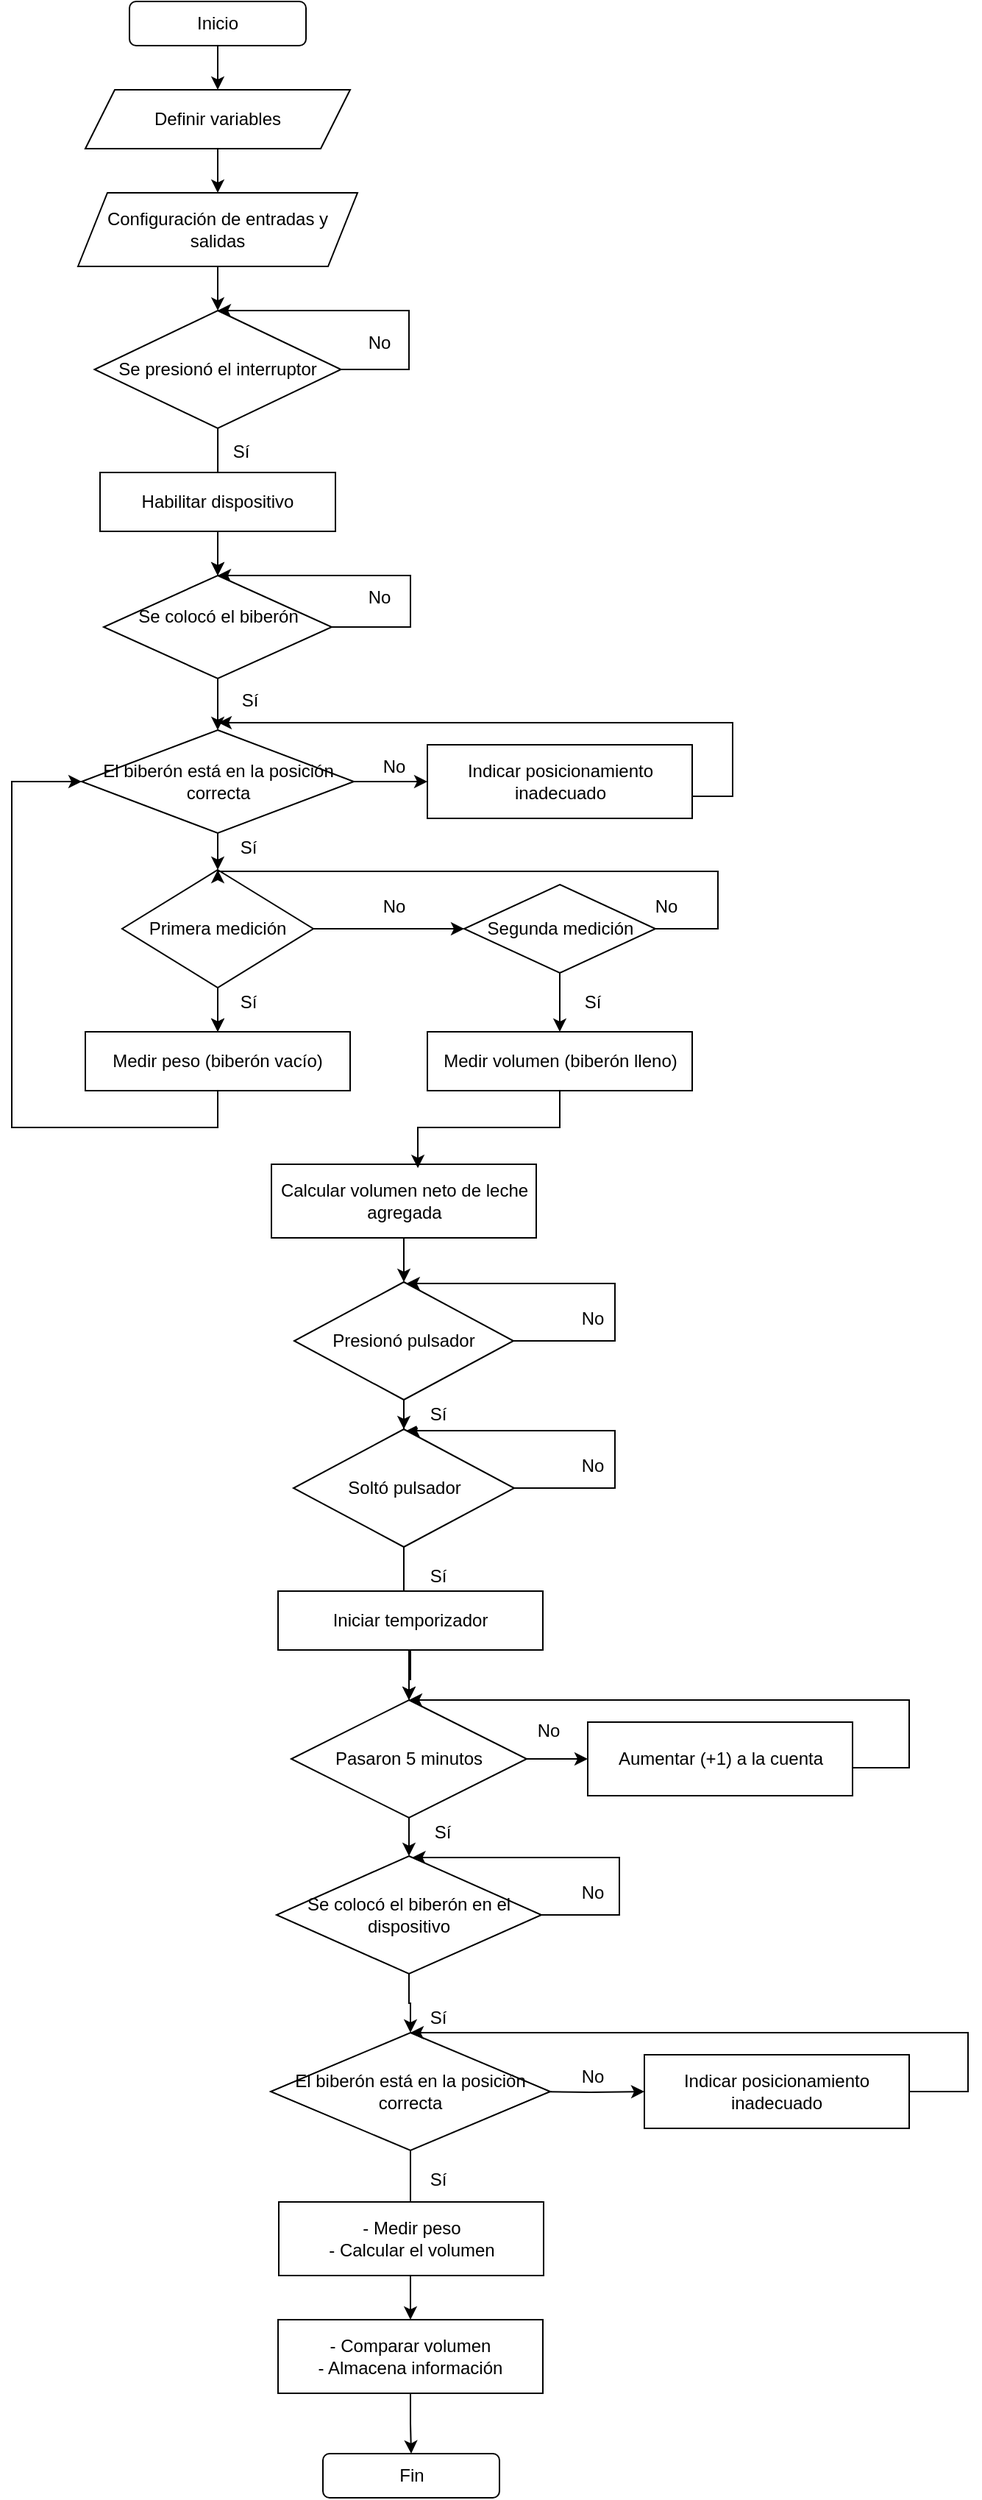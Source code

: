 <mxfile version="24.8.3">
  <diagram name="Página-1" id="SoBt5UEcjjpFxE3kOV6t">
    <mxGraphModel dx="1050" dy="557" grid="1" gridSize="10" guides="1" tooltips="1" connect="1" arrows="1" fold="1" page="1" pageScale="1" pageWidth="827" pageHeight="1169" math="0" shadow="0">
      <root>
        <mxCell id="0" />
        <mxCell id="1" parent="0" />
        <mxCell id="9aD9zQ7VYFF84dAfsWvm-19" value="" style="edgeStyle=orthogonalEdgeStyle;rounded=0;orthogonalLoop=1;jettySize=auto;html=1;" edge="1" parent="1" source="m10XUqg-PlZCf3VrpscT-1" target="9aD9zQ7VYFF84dAfsWvm-1">
          <mxGeometry relative="1" as="geometry" />
        </mxCell>
        <mxCell id="m10XUqg-PlZCf3VrpscT-1" value="&lt;font style=&quot;vertical-align: inherit;&quot;&gt;&lt;font style=&quot;vertical-align: inherit;&quot;&gt;Inicio&lt;/font&gt;&lt;/font&gt;" style="rounded=1;whiteSpace=wrap;html=1;" parent="1" vertex="1">
          <mxGeometry x="120" y="30" width="120" height="30" as="geometry" />
        </mxCell>
        <mxCell id="9aD9zQ7VYFF84dAfsWvm-24" value="" style="edgeStyle=orthogonalEdgeStyle;rounded=0;orthogonalLoop=1;jettySize=auto;html=1;" edge="1" parent="1" source="m10XUqg-PlZCf3VrpscT-2" target="m10XUqg-PlZCf3VrpscT-7">
          <mxGeometry relative="1" as="geometry" />
        </mxCell>
        <mxCell id="m10XUqg-PlZCf3VrpscT-2" value="&lt;font style=&quot;vertical-align: inherit;&quot;&gt;&lt;font style=&quot;vertical-align: inherit;&quot;&gt;&lt;font style=&quot;vertical-align: inherit;&quot;&gt;&lt;font style=&quot;vertical-align: inherit;&quot;&gt;Configuración de entradas y salidas&lt;/font&gt;&lt;/font&gt;&lt;/font&gt;&lt;/font&gt;" style="shape=parallelogram;perimeter=parallelogramPerimeter;whiteSpace=wrap;html=1;fixedSize=1;" parent="1" vertex="1">
          <mxGeometry x="85" y="160" width="190" height="50" as="geometry" />
        </mxCell>
        <mxCell id="m10XUqg-PlZCf3VrpscT-4" value="&lt;font style=&quot;vertical-align: inherit;&quot;&gt;&lt;font style=&quot;vertical-align: inherit;&quot;&gt;Fin&lt;/font&gt;&lt;/font&gt;" style="rounded=1;whiteSpace=wrap;html=1;" parent="1" vertex="1">
          <mxGeometry x="251.5" y="1696" width="120" height="30" as="geometry" />
        </mxCell>
        <mxCell id="9aD9zQ7VYFF84dAfsWvm-68" value="" style="edgeStyle=orthogonalEdgeStyle;rounded=0;orthogonalLoop=1;jettySize=auto;html=1;" edge="1" parent="1" source="m10XUqg-PlZCf3VrpscT-5" target="9aD9zQ7VYFF84dAfsWvm-2">
          <mxGeometry relative="1" as="geometry" />
        </mxCell>
        <mxCell id="m10XUqg-PlZCf3VrpscT-6" value="Medir peso (biberón vacío)" style="rounded=0;whiteSpace=wrap;html=1;" parent="1" vertex="1">
          <mxGeometry x="90" y="730" width="180" height="40" as="geometry" />
        </mxCell>
        <mxCell id="9aD9zQ7VYFF84dAfsWvm-86" value="" style="edgeStyle=orthogonalEdgeStyle;rounded=0;orthogonalLoop=1;jettySize=auto;html=1;" edge="1" parent="1" source="m10XUqg-PlZCf3VrpscT-7" target="9aD9zQ7VYFF84dAfsWvm-2">
          <mxGeometry relative="1" as="geometry" />
        </mxCell>
        <mxCell id="9aD9zQ7VYFF84dAfsWvm-94" value="" style="edgeStyle=orthogonalEdgeStyle;rounded=0;orthogonalLoop=1;jettySize=auto;html=1;" edge="1" parent="1" source="m10XUqg-PlZCf3VrpscT-7" target="m10XUqg-PlZCf3VrpscT-7">
          <mxGeometry relative="1" as="geometry">
            <mxPoint x="360" y="240" as="targetPoint" />
            <Array as="points">
              <mxPoint x="310" y="280" />
              <mxPoint x="310" y="240" />
            </Array>
          </mxGeometry>
        </mxCell>
        <mxCell id="m10XUqg-PlZCf3VrpscT-7" value="&lt;font style=&quot;vertical-align: inherit;&quot;&gt;&lt;font style=&quot;vertical-align: inherit;&quot;&gt;Se presionó el interruptor&lt;/font&gt;&lt;/font&gt;" style="rhombus;whiteSpace=wrap;html=1;" parent="1" vertex="1">
          <mxGeometry x="96.25" y="240" width="167.5" height="80" as="geometry" />
        </mxCell>
        <mxCell id="9aD9zQ7VYFF84dAfsWvm-22" value="" style="edgeStyle=orthogonalEdgeStyle;rounded=0;orthogonalLoop=1;jettySize=auto;html=1;" edge="1" parent="1" source="9aD9zQ7VYFF84dAfsWvm-1" target="m10XUqg-PlZCf3VrpscT-2">
          <mxGeometry relative="1" as="geometry" />
        </mxCell>
        <mxCell id="9aD9zQ7VYFF84dAfsWvm-1" value="&lt;font style=&quot;vertical-align: inherit;&quot;&gt;&lt;font style=&quot;vertical-align: inherit;&quot;&gt;&lt;font style=&quot;vertical-align: inherit;&quot;&gt;&lt;font style=&quot;vertical-align: inherit;&quot;&gt;Definir variables&lt;/font&gt;&lt;/font&gt;&lt;/font&gt;&lt;/font&gt;" style="shape=parallelogram;perimeter=parallelogramPerimeter;whiteSpace=wrap;html=1;fixedSize=1;" vertex="1" parent="1">
          <mxGeometry x="90" y="90" width="180" height="40" as="geometry" />
        </mxCell>
        <mxCell id="9aD9zQ7VYFF84dAfsWvm-40" value="" style="edgeStyle=orthogonalEdgeStyle;rounded=0;orthogonalLoop=1;jettySize=auto;html=1;" edge="1" parent="1" source="9aD9zQ7VYFF84dAfsWvm-2" target="9aD9zQ7VYFF84dAfsWvm-3">
          <mxGeometry relative="1" as="geometry" />
        </mxCell>
        <mxCell id="9aD9zQ7VYFF84dAfsWvm-112" value="" style="edgeStyle=orthogonalEdgeStyle;rounded=0;orthogonalLoop=1;jettySize=auto;html=1;entryX=0.5;entryY=0;entryDx=0;entryDy=0;" edge="1" parent="1" source="9aD9zQ7VYFF84dAfsWvm-2" target="9aD9zQ7VYFF84dAfsWvm-2">
          <mxGeometry relative="1" as="geometry">
            <mxPoint x="280" y="420" as="targetPoint" />
            <Array as="points">
              <mxPoint x="311" y="455" />
              <mxPoint x="311" y="420" />
            </Array>
          </mxGeometry>
        </mxCell>
        <mxCell id="9aD9zQ7VYFF84dAfsWvm-2" value="&lt;font style=&quot;vertical-align: inherit;&quot;&gt;&lt;font style=&quot;vertical-align: inherit;&quot;&gt;Se colocó el biberón&lt;/font&gt;&lt;/font&gt;&lt;div&gt;&lt;font style=&quot;vertical-align: inherit;&quot;&gt;&lt;font style=&quot;vertical-align: inherit;&quot;&gt;&lt;span style=&quot;color: rgba(0, 0, 0, 0); font-family: monospace; font-size: 0px; text-align: start; text-wrap-mode: nowrap;&quot;&gt;hModel%3E%3Croot%3E%3CmxCell%20id%3D%220%22%2F%3E%3CmxCell%20id%3D%221%22%20parent%3D%220%22%2F%3E%3CmxCell%20id%3D%222%22%20value%3D%22%26lt%3Bfont%20style%3D%26quot%3Bvertical-align%3A%20inherit%3B%26quot%3B%26gt%3B%26lt%3Bfont%20style%3D%26quot%3Bvertical-align%3A%20inherit%3B%26quot%3B%26gt%3B%C2%BFSe%20presion%C3%B3%20el%20interruptor%3F%26lt%3B%2Ffont%26gt%3B%26lt%3B%2Ffont%26gt%3B%22%20style%3D%22rhombus%3BwhiteSpace%3Dwrap%3Bhtml%3D1%3B%22%20vertex%3D%221%22%20parent%3D%221%22%3E%3CmxGeometry%20x%3D%22349%22%20y%3D%22240%22%20width%3D%22130%22%20height%3D%2280%22%20as%3D%22geometry%22%2F%3E%3C%2FmxCell%3E%3C%2Froot%3E%3C%2FmxGraphModel%&lt;/span&gt;&lt;/font&gt;&lt;/font&gt;&lt;/div&gt;" style="rhombus;whiteSpace=wrap;html=1;" vertex="1" parent="1">
          <mxGeometry x="102.5" y="420" width="155" height="70" as="geometry" />
        </mxCell>
        <mxCell id="9aD9zQ7VYFF84dAfsWvm-44" value="" style="edgeStyle=orthogonalEdgeStyle;rounded=0;orthogonalLoop=1;jettySize=auto;html=1;" edge="1" parent="1" source="9aD9zQ7VYFF84dAfsWvm-3" target="9aD9zQ7VYFF84dAfsWvm-4">
          <mxGeometry relative="1" as="geometry" />
        </mxCell>
        <mxCell id="9aD9zQ7VYFF84dAfsWvm-63" value="" style="edgeStyle=orthogonalEdgeStyle;rounded=0;orthogonalLoop=1;jettySize=auto;html=1;" edge="1" parent="1" source="9aD9zQ7VYFF84dAfsWvm-3" target="9aD9zQ7VYFF84dAfsWvm-8">
          <mxGeometry relative="1" as="geometry" />
        </mxCell>
        <mxCell id="9aD9zQ7VYFF84dAfsWvm-3" value="El biberón está en la posición correcta&lt;span style=&quot;color: rgba(0, 0, 0, 0); font-family: monospace; font-size: 0px; text-align: start; text-wrap-mode: nowrap;&quot;&gt;%3CmxGraphModel%3E%3Croot%3E%3CmxCell%20id%3D%220%22%2F%3E%3CmxCell%20id%3D%221%22%20parent%3D%220%22%2F%3E%3CmxCell%20id%3D%222%22%20value%3D%22%26lt%3Bfont%20style%3D%26quot%3Bvertical-align%3A%20inherit%3B%26quot%3B%26gt%3B%26lt%3Bfont%20style%3D%26quot%3Bvertical-align%3A%20inherit%3B%26quot%3B%26gt%3B%C2%BFSe%20coloc%C3%B3%20el%20biber%C3%B3n%26lt%3Bspan%20style%3D%26quot%3Bcolor%3A%20rgba(0%2C%200%2C%200%2C%200)%3B%20font-family%3A%20monospace%3B%20font-size%3A%200px%3B%20text-align%3A%20start%3B%20text-wrap-mode%3A%20nowrap%3B%26quot%3B%26gt%3B%253CmxGraphModel%253E%253Croot%253E%253CmxCell%2520id%253D%25220%2522%252F%253E%253CmxCell%2520id%253D%25221%2522%2520parent%253D%25220%2522%252F%253E%253CmxCell%2520id%253D%25222%2522%2520value%253D%2522%2526lt%253Bfont%2520style%253D%2526quot%253Bvertical-align%253A%2520inherit%253B%2526quot%253B%2526gt%253B%2526lt%253Bfont%2520style%253D%2526quot%253Bvertical-align%253A%2520inherit%253B%2526quot%253B%2526gt%253B%25C2%25BFSe%2520presion%25C3%25B3%2520el%2520interruptor%253F%2526lt%253B%252Ffont%2526gt%253B%2526lt%253B%252Ffont%2526gt%253B%2522%2520style%253D%2522rhombus%253BwhiteSpace%253Dwrap%253Bhtml%253D1%253B%2522%2520vertex%253D%25221%2522%2520parent%253D%25221%2522%253E%253CmxGeometry%2520x%253D%2522349%2522%2520y%253D%2522240%2522%2520width%253D%2522130%2522%2520height%253D%252280%2522%2520as%253D%2522geometry%2522%252F%253E%253C%252FmxCell%253E%253C%252Froot%253E%253C%252FmxGraphModel%253E%26lt%3B%2Fspan%26gt%3B%3F%26lt%3B%2Ffont%26gt%3B%26lt%3B%2Ffont%26gt%3B%22%20style%3D%22rhombus%3BwhiteSpace%3Dwrap%3Bhtml%3D1%3B%22%20vertex%3D%221%22%20parent%3D%221%22%3E%3CmxGeometry%20x%3D%22349%22%20y%3D%22410%22%20width%3D%22130%22%20height%3D%2280%22%20as%3D%22geometry%22%2F%3E%3C%2FmxCell%3E%3C%2Froot%3E%3C%2FmxGraphModel%3E&lt;/span&gt;" style="rhombus;whiteSpace=wrap;html=1;" vertex="1" parent="1">
          <mxGeometry x="87.5" y="525" width="185" height="70" as="geometry" />
        </mxCell>
        <mxCell id="9aD9zQ7VYFF84dAfsWvm-45" value="" style="edgeStyle=orthogonalEdgeStyle;rounded=0;orthogonalLoop=1;jettySize=auto;html=1;" edge="1" parent="1" source="9aD9zQ7VYFF84dAfsWvm-4" target="m10XUqg-PlZCf3VrpscT-6">
          <mxGeometry relative="1" as="geometry" />
        </mxCell>
        <mxCell id="9aD9zQ7VYFF84dAfsWvm-48" value="" style="edgeStyle=orthogonalEdgeStyle;rounded=0;orthogonalLoop=1;jettySize=auto;html=1;" edge="1" parent="1" source="9aD9zQ7VYFF84dAfsWvm-4" target="9aD9zQ7VYFF84dAfsWvm-5">
          <mxGeometry relative="1" as="geometry" />
        </mxCell>
        <mxCell id="9aD9zQ7VYFF84dAfsWvm-90" value="" style="edgeStyle=orthogonalEdgeStyle;rounded=0;orthogonalLoop=1;jettySize=auto;html=1;" edge="1" parent="1" source="9aD9zQ7VYFF84dAfsWvm-4" target="m10XUqg-PlZCf3VrpscT-6">
          <mxGeometry relative="1" as="geometry" />
        </mxCell>
        <mxCell id="9aD9zQ7VYFF84dAfsWvm-4" value="Primera medición" style="rhombus;whiteSpace=wrap;html=1;" vertex="1" parent="1">
          <mxGeometry x="115" y="620" width="130" height="80" as="geometry" />
        </mxCell>
        <mxCell id="9aD9zQ7VYFF84dAfsWvm-53" value="" style="edgeStyle=orthogonalEdgeStyle;rounded=0;orthogonalLoop=1;jettySize=auto;html=1;" edge="1" parent="1" source="9aD9zQ7VYFF84dAfsWvm-5" target="9aD9zQ7VYFF84dAfsWvm-6">
          <mxGeometry relative="1" as="geometry" />
        </mxCell>
        <mxCell id="9aD9zQ7VYFF84dAfsWvm-89" value="" style="edgeStyle=orthogonalEdgeStyle;rounded=0;orthogonalLoop=1;jettySize=auto;html=1;entryX=0.5;entryY=0;entryDx=0;entryDy=0;" edge="1" parent="1" source="9aD9zQ7VYFF84dAfsWvm-5" target="9aD9zQ7VYFF84dAfsWvm-4">
          <mxGeometry relative="1" as="geometry">
            <mxPoint x="530" y="620" as="targetPoint" />
            <Array as="points">
              <mxPoint x="520" y="660" />
              <mxPoint x="520" y="621" />
            </Array>
          </mxGeometry>
        </mxCell>
        <mxCell id="9aD9zQ7VYFF84dAfsWvm-5" value="Segunda medición" style="rhombus;whiteSpace=wrap;html=1;" vertex="1" parent="1">
          <mxGeometry x="347.5" y="630" width="130" height="60" as="geometry" />
        </mxCell>
        <mxCell id="9aD9zQ7VYFF84dAfsWvm-6" value="Medir volumen (biberón lleno)" style="rounded=0;whiteSpace=wrap;html=1;" vertex="1" parent="1">
          <mxGeometry x="322.5" y="730" width="180" height="40" as="geometry" />
        </mxCell>
        <mxCell id="9aD9zQ7VYFF84dAfsWvm-55" value="" style="edgeStyle=orthogonalEdgeStyle;rounded=0;orthogonalLoop=1;jettySize=auto;html=1;" edge="1" parent="1" source="9aD9zQ7VYFF84dAfsWvm-7">
          <mxGeometry relative="1" as="geometry">
            <mxPoint x="306.5" y="900" as="targetPoint" />
          </mxGeometry>
        </mxCell>
        <mxCell id="9aD9zQ7VYFF84dAfsWvm-7" value="Calcular volumen neto de leche agregada" style="rounded=0;whiteSpace=wrap;html=1;" vertex="1" parent="1">
          <mxGeometry x="216.5" y="820" width="180" height="50" as="geometry" />
        </mxCell>
        <mxCell id="9aD9zQ7VYFF84dAfsWvm-92" value="" style="edgeStyle=orthogonalEdgeStyle;rounded=0;orthogonalLoop=1;jettySize=auto;html=1;" edge="1" parent="1">
          <mxGeometry relative="1" as="geometry">
            <mxPoint x="503" y="570" as="sourcePoint" />
            <mxPoint x="180.5" y="520" as="targetPoint" />
            <Array as="points">
              <mxPoint x="530" y="570" />
              <mxPoint x="530" y="520" />
            </Array>
          </mxGeometry>
        </mxCell>
        <mxCell id="9aD9zQ7VYFF84dAfsWvm-8" value="Indicar posicionamiento inadecuado" style="rounded=0;whiteSpace=wrap;html=1;" vertex="1" parent="1">
          <mxGeometry x="322.5" y="535" width="180" height="50" as="geometry" />
        </mxCell>
        <mxCell id="9aD9zQ7VYFF84dAfsWvm-71" value="" style="edgeStyle=orthogonalEdgeStyle;rounded=0;orthogonalLoop=1;jettySize=auto;html=1;" edge="1" parent="1" source="9aD9zQ7VYFF84dAfsWvm-9" target="9aD9zQ7VYFF84dAfsWvm-10">
          <mxGeometry relative="1" as="geometry" />
        </mxCell>
        <mxCell id="9aD9zQ7VYFF84dAfsWvm-96" value="" style="edgeStyle=orthogonalEdgeStyle;rounded=0;orthogonalLoop=1;jettySize=auto;html=1;" edge="1" parent="1" source="9aD9zQ7VYFF84dAfsWvm-9" target="9aD9zQ7VYFF84dAfsWvm-9">
          <mxGeometry relative="1" as="geometry">
            <mxPoint x="390" y="900" as="targetPoint" />
            <Array as="points">
              <mxPoint x="450" y="940" />
              <mxPoint x="450" y="901" />
            </Array>
          </mxGeometry>
        </mxCell>
        <mxCell id="9aD9zQ7VYFF84dAfsWvm-9" value="Presionó pulsador" style="rhombus;whiteSpace=wrap;html=1;" vertex="1" parent="1">
          <mxGeometry x="232" y="900" width="149" height="80" as="geometry" />
        </mxCell>
        <mxCell id="9aD9zQ7VYFF84dAfsWvm-84" value="" style="edgeStyle=orthogonalEdgeStyle;rounded=0;orthogonalLoop=1;jettySize=auto;html=1;" edge="1" parent="1" source="9aD9zQ7VYFF84dAfsWvm-10" target="9aD9zQ7VYFF84dAfsWvm-12">
          <mxGeometry relative="1" as="geometry" />
        </mxCell>
        <mxCell id="9aD9zQ7VYFF84dAfsWvm-98" value="" style="edgeStyle=orthogonalEdgeStyle;rounded=0;orthogonalLoop=1;jettySize=auto;html=1;" edge="1" parent="1" source="9aD9zQ7VYFF84dAfsWvm-10" target="9aD9zQ7VYFF84dAfsWvm-10">
          <mxGeometry relative="1" as="geometry">
            <mxPoint x="500" y="1000" as="targetPoint" />
            <Array as="points">
              <mxPoint x="450" y="1040" />
              <mxPoint x="450" y="1001" />
            </Array>
          </mxGeometry>
        </mxCell>
        <mxCell id="9aD9zQ7VYFF84dAfsWvm-10" value="Soltó pulsador" style="rhombus;whiteSpace=wrap;html=1;" vertex="1" parent="1">
          <mxGeometry x="231.5" y="1000" width="150" height="80" as="geometry" />
        </mxCell>
        <mxCell id="9aD9zQ7VYFF84dAfsWvm-61" value="" style="edgeStyle=orthogonalEdgeStyle;rounded=0;orthogonalLoop=1;jettySize=auto;html=1;" edge="1" parent="1" source="9aD9zQ7VYFF84dAfsWvm-11" target="9aD9zQ7VYFF84dAfsWvm-12">
          <mxGeometry relative="1" as="geometry" />
        </mxCell>
        <mxCell id="9aD9zQ7VYFF84dAfsWvm-11" value="Iniciar temporizador" style="rounded=0;whiteSpace=wrap;html=1;" vertex="1" parent="1">
          <mxGeometry x="221" y="1110" width="180" height="40" as="geometry" />
        </mxCell>
        <mxCell id="9aD9zQ7VYFF84dAfsWvm-59" value="" style="edgeStyle=orthogonalEdgeStyle;rounded=0;orthogonalLoop=1;jettySize=auto;html=1;" edge="1" parent="1" source="9aD9zQ7VYFF84dAfsWvm-12" target="9aD9zQ7VYFF84dAfsWvm-13">
          <mxGeometry relative="1" as="geometry" />
        </mxCell>
        <mxCell id="9aD9zQ7VYFF84dAfsWvm-99" value="" style="edgeStyle=orthogonalEdgeStyle;rounded=0;orthogonalLoop=1;jettySize=auto;html=1;" edge="1" parent="1" source="9aD9zQ7VYFF84dAfsWvm-12" target="9aD9zQ7VYFF84dAfsWvm-16">
          <mxGeometry relative="1" as="geometry" />
        </mxCell>
        <mxCell id="9aD9zQ7VYFF84dAfsWvm-12" value="Pasaron 5 minutos" style="rhombus;whiteSpace=wrap;html=1;" vertex="1" parent="1">
          <mxGeometry x="230" y="1184" width="160" height="80" as="geometry" />
        </mxCell>
        <mxCell id="9aD9zQ7VYFF84dAfsWvm-85" value="" style="edgeStyle=orthogonalEdgeStyle;rounded=0;orthogonalLoop=1;jettySize=auto;html=1;" edge="1" parent="1" source="9aD9zQ7VYFF84dAfsWvm-13" target="9aD9zQ7VYFF84dAfsWvm-14">
          <mxGeometry relative="1" as="geometry" />
        </mxCell>
        <mxCell id="9aD9zQ7VYFF84dAfsWvm-105" value="" style="edgeStyle=orthogonalEdgeStyle;rounded=0;orthogonalLoop=1;jettySize=auto;html=1;" edge="1" parent="1" source="9aD9zQ7VYFF84dAfsWvm-13" target="9aD9zQ7VYFF84dAfsWvm-13">
          <mxGeometry relative="1" as="geometry">
            <mxPoint x="510" y="1290" as="targetPoint" />
            <Array as="points">
              <mxPoint x="453" y="1330" />
              <mxPoint x="453" y="1291" />
            </Array>
          </mxGeometry>
        </mxCell>
        <mxCell id="9aD9zQ7VYFF84dAfsWvm-13" value="Se colocó el biberón en el dispositivo" style="rhombus;whiteSpace=wrap;html=1;" vertex="1" parent="1">
          <mxGeometry x="220" y="1290" width="180" height="80" as="geometry" />
        </mxCell>
        <mxCell id="9aD9zQ7VYFF84dAfsWvm-79" value="" style="edgeStyle=orthogonalEdgeStyle;rounded=0;orthogonalLoop=1;jettySize=auto;html=1;" edge="1" parent="1" target="9aD9zQ7VYFF84dAfsWvm-15">
          <mxGeometry relative="1" as="geometry">
            <mxPoint x="395.5" y="1450" as="sourcePoint" />
          </mxGeometry>
        </mxCell>
        <mxCell id="9aD9zQ7VYFF84dAfsWvm-82" value="" style="edgeStyle=orthogonalEdgeStyle;rounded=0;orthogonalLoop=1;jettySize=auto;html=1;" edge="1" parent="1" source="9aD9zQ7VYFF84dAfsWvm-14" target="9aD9zQ7VYFF84dAfsWvm-18">
          <mxGeometry relative="1" as="geometry" />
        </mxCell>
        <mxCell id="9aD9zQ7VYFF84dAfsWvm-14" value="El biberón está en la posición correcta&lt;span style=&quot;color: rgba(0, 0, 0, 0); font-family: monospace; font-size: 0px; text-align: start; text-wrap-mode: nowrap;&quot;&gt;%3CmxGraphModel%3E%3Croot%3E%3CmxCell%20id%3D%220%22%2F%3E%3CmxCell%20id%3D%221%22%20parent%3D%220%22%2F%3E%3CmxCell%20id%3D%222%22%20value%3D%22%26lt%3Bfont%20style%3D%26quot%3Bvertical-align%3A%20inherit%3B%26quot%3B%26gt%3B%26lt%3Bfont%20style%3D%26quot%3Bvertical-align%3A%20inherit%3B%26quot%3B%26gt%3B%C2%BFSe%20coloc%C3%B3%20el%20biber%C3%B3n%26lt%3Bspan%20style%3D%26quot%3Bcolor%3A%20rgba(0%2C%200%2C%200%2C%200)%3B%20font-family%3A%20monospace%3B%20font-size%3A%200px%3B%20text-align%3A%20start%3B%20text-wrap-mode%3A%20nowrap%3B%26quot%3B%26gt%3B%253CmxGraphModel%253E%253Croot%253E%253CmxCell%2520id%253D%25220%2522%252F%253E%253CmxCell%2520id%253D%25221%2522%2520parent%253D%25220%2522%252F%253E%253CmxCell%2520id%253D%25222%2522%2520value%253D%2522%2526lt%253Bfont%2520style%253D%2526quot%253Bvertical-align%253A%2520inherit%253B%2526quot%253B%2526gt%253B%2526lt%253Bfont%2520style%253D%2526quot%253Bvertical-align%253A%2520inherit%253B%2526quot%253B%2526gt%253B%25C2%25BFSe%2520presion%25C3%25B3%2520el%2520interruptor%253F%2526lt%253B%252Ffont%2526gt%253B%2526lt%253B%252Ffont%2526gt%253B%2522%2520style%253D%2522rhombus%253BwhiteSpace%253Dwrap%253Bhtml%253D1%253B%2522%2520vertex%253D%25221%2522%2520parent%253D%25221%2522%253E%253CmxGeometry%2520x%253D%2522349%2522%2520y%253D%2522240%2522%2520width%253D%2522130%2522%2520height%253D%252280%2522%2520as%253D%2522geometry%2522%252F%253E%253C%252FmxCell%253E%253C%252Froot%253E%253C%252FmxGraphModel%253E%26lt%3B%2Fspan%26gt%3B%3F%26lt%3B%2Ffont%26gt%3B%26lt%3B%2Ffont%26gt%3B%22%20style%3D%22rhombus%3BwhiteSpace%3Dwrap%3Bhtml%3D1%3B%22%20vertex%3D%221%22%20parent%3D%221%22%3E%3CmxGeometry%20x%3D%22349%22%20y%3D%22410%22%20width%3D%22130%22%20height%3D%2280%22%20as%3D%22geometry%22%2F%3E%3C%2FmxCell%3E%3C%2Froot%3E%3C%2FmxGraphModel%3E&lt;/span&gt;" style="rhombus;whiteSpace=wrap;html=1;" vertex="1" parent="1">
          <mxGeometry x="216" y="1410" width="190" height="80" as="geometry" />
        </mxCell>
        <mxCell id="9aD9zQ7VYFF84dAfsWvm-103" value="" style="edgeStyle=orthogonalEdgeStyle;rounded=0;orthogonalLoop=1;jettySize=auto;html=1;entryX=0.5;entryY=0;entryDx=0;entryDy=0;" edge="1" parent="1" source="9aD9zQ7VYFF84dAfsWvm-15" target="9aD9zQ7VYFF84dAfsWvm-14">
          <mxGeometry relative="1" as="geometry">
            <mxPoint x="690" y="1390" as="targetPoint" />
            <Array as="points">
              <mxPoint x="690" y="1450" />
              <mxPoint x="690" y="1410" />
            </Array>
          </mxGeometry>
        </mxCell>
        <mxCell id="9aD9zQ7VYFF84dAfsWvm-15" value="Indicar posicionamiento inadecuado" style="rounded=0;whiteSpace=wrap;html=1;" vertex="1" parent="1">
          <mxGeometry x="470" y="1425" width="180" height="50" as="geometry" />
        </mxCell>
        <mxCell id="9aD9zQ7VYFF84dAfsWvm-101" value="" style="edgeStyle=orthogonalEdgeStyle;rounded=0;orthogonalLoop=1;jettySize=auto;html=1;entryX=0.5;entryY=0;entryDx=0;entryDy=0;" edge="1" parent="1">
          <mxGeometry relative="1" as="geometry">
            <mxPoint x="620" y="1230" as="sourcePoint" />
            <mxPoint x="310" y="1184" as="targetPoint" />
            <Array as="points">
              <mxPoint x="611" y="1230" />
              <mxPoint x="650" y="1230" />
              <mxPoint x="650" y="1184" />
            </Array>
          </mxGeometry>
        </mxCell>
        <mxCell id="9aD9zQ7VYFF84dAfsWvm-16" value="Aumentar (+1) a la cuenta" style="rounded=0;whiteSpace=wrap;html=1;" vertex="1" parent="1">
          <mxGeometry x="431.5" y="1199" width="180" height="50" as="geometry" />
        </mxCell>
        <mxCell id="9aD9zQ7VYFF84dAfsWvm-17" value="- Medir peso&lt;div&gt;- Calcular el volumen&lt;/div&gt;" style="rounded=0;whiteSpace=wrap;html=1;" vertex="1" parent="1">
          <mxGeometry x="221.5" y="1525" width="180" height="50" as="geometry" />
        </mxCell>
        <mxCell id="9aD9zQ7VYFF84dAfsWvm-83" value="" style="edgeStyle=orthogonalEdgeStyle;rounded=0;orthogonalLoop=1;jettySize=auto;html=1;" edge="1" parent="1" source="9aD9zQ7VYFF84dAfsWvm-18" target="m10XUqg-PlZCf3VrpscT-4">
          <mxGeometry relative="1" as="geometry" />
        </mxCell>
        <mxCell id="9aD9zQ7VYFF84dAfsWvm-18" value="- Comparar volumen&lt;div&gt;- Almacena información&lt;/div&gt;" style="rounded=0;whiteSpace=wrap;html=1;" vertex="1" parent="1">
          <mxGeometry x="221" y="1605" width="180" height="50" as="geometry" />
        </mxCell>
        <mxCell id="9aD9zQ7VYFF84dAfsWvm-51" style="edgeStyle=orthogonalEdgeStyle;rounded=0;orthogonalLoop=1;jettySize=auto;html=1;entryX=0;entryY=0.5;entryDx=0;entryDy=0;" edge="1" parent="1" source="m10XUqg-PlZCf3VrpscT-6" target="9aD9zQ7VYFF84dAfsWvm-3">
          <mxGeometry relative="1" as="geometry">
            <mxPoint x="40" y="570" as="targetPoint" />
            <Array as="points">
              <mxPoint x="180" y="795" />
              <mxPoint x="40" y="795" />
              <mxPoint x="40" y="560" />
            </Array>
          </mxGeometry>
        </mxCell>
        <mxCell id="9aD9zQ7VYFF84dAfsWvm-52" style="edgeStyle=orthogonalEdgeStyle;rounded=0;orthogonalLoop=1;jettySize=auto;html=1;entryX=0.553;entryY=0.052;entryDx=0;entryDy=0;entryPerimeter=0;" edge="1" parent="1" source="9aD9zQ7VYFF84dAfsWvm-6" target="9aD9zQ7VYFF84dAfsWvm-7">
          <mxGeometry relative="1" as="geometry" />
        </mxCell>
        <mxCell id="m10XUqg-PlZCf3VrpscT-5" value="Habilitar dispositivo" style="rounded=0;whiteSpace=wrap;html=1;" parent="1" vertex="1">
          <mxGeometry x="100" y="350" width="160" height="40" as="geometry" />
        </mxCell>
        <mxCell id="9aD9zQ7VYFF84dAfsWvm-107" value="No" style="rounded=1;whiteSpace=wrap;html=1;strokeColor=#FFFFFF;" vertex="1" parent="1">
          <mxGeometry x="275" y="247" width="30" height="30" as="geometry" />
        </mxCell>
        <mxCell id="9aD9zQ7VYFF84dAfsWvm-108" value="Sí" style="rounded=1;whiteSpace=wrap;html=1;strokeColor=none;" vertex="1" parent="1">
          <mxGeometry x="181" y="326" width="30" height="20" as="geometry" />
        </mxCell>
        <mxCell id="9aD9zQ7VYFF84dAfsWvm-113" value="No" style="rounded=1;whiteSpace=wrap;html=1;strokeColor=none;fillColor=none;" vertex="1" parent="1">
          <mxGeometry x="275" y="420" width="30" height="30" as="geometry" />
        </mxCell>
        <mxCell id="9aD9zQ7VYFF84dAfsWvm-114" value="Sí" style="rounded=1;whiteSpace=wrap;html=1;strokeColor=none;" vertex="1" parent="1">
          <mxGeometry x="186.5" y="495" width="30" height="20" as="geometry" />
        </mxCell>
        <mxCell id="9aD9zQ7VYFF84dAfsWvm-115" value="No" style="rounded=1;whiteSpace=wrap;html=1;strokeColor=none;fillColor=none;" vertex="1" parent="1">
          <mxGeometry x="285" y="535" width="30" height="30" as="geometry" />
        </mxCell>
        <mxCell id="9aD9zQ7VYFF84dAfsWvm-118" value="Sí" style="rounded=1;whiteSpace=wrap;html=1;strokeColor=none;" vertex="1" parent="1">
          <mxGeometry x="186" y="595" width="30" height="20" as="geometry" />
        </mxCell>
        <mxCell id="9aD9zQ7VYFF84dAfsWvm-119" value="No" style="rounded=1;whiteSpace=wrap;html=1;strokeColor=none;fillColor=none;" vertex="1" parent="1">
          <mxGeometry x="285" y="630" width="30" height="30" as="geometry" />
        </mxCell>
        <mxCell id="9aD9zQ7VYFF84dAfsWvm-120" value="Sí" style="rounded=1;whiteSpace=wrap;html=1;strokeColor=none;" vertex="1" parent="1">
          <mxGeometry x="186" y="700" width="30" height="20" as="geometry" />
        </mxCell>
        <mxCell id="9aD9zQ7VYFF84dAfsWvm-121" value="Sí" style="rounded=1;whiteSpace=wrap;html=1;strokeColor=none;" vertex="1" parent="1">
          <mxGeometry x="420" y="700" width="30" height="20" as="geometry" />
        </mxCell>
        <mxCell id="9aD9zQ7VYFF84dAfsWvm-122" value="No" style="rounded=1;whiteSpace=wrap;html=1;strokeColor=none;fillColor=none;" vertex="1" parent="1">
          <mxGeometry x="470" y="630" width="30" height="30" as="geometry" />
        </mxCell>
        <mxCell id="9aD9zQ7VYFF84dAfsWvm-124" value="No" style="rounded=1;whiteSpace=wrap;html=1;strokeColor=none;fillColor=none;" vertex="1" parent="1">
          <mxGeometry x="420" y="910" width="30" height="30" as="geometry" />
        </mxCell>
        <mxCell id="9aD9zQ7VYFF84dAfsWvm-125" value="Sí" style="rounded=1;whiteSpace=wrap;html=1;strokeColor=none;" vertex="1" parent="1">
          <mxGeometry x="315" y="980" width="30" height="20" as="geometry" />
        </mxCell>
        <mxCell id="9aD9zQ7VYFF84dAfsWvm-126" value="No" style="rounded=1;whiteSpace=wrap;html=1;strokeColor=none;fillColor=none;" vertex="1" parent="1">
          <mxGeometry x="420" y="1010" width="30" height="30" as="geometry" />
        </mxCell>
        <mxCell id="9aD9zQ7VYFF84dAfsWvm-127" value="Sí" style="rounded=1;whiteSpace=wrap;html=1;strokeColor=none;fillColor=none;" vertex="1" parent="1">
          <mxGeometry x="315" y="1090" width="30" height="20" as="geometry" />
        </mxCell>
        <mxCell id="9aD9zQ7VYFF84dAfsWvm-128" value="No" style="rounded=1;whiteSpace=wrap;html=1;strokeColor=none;fillColor=none;" vertex="1" parent="1">
          <mxGeometry x="390" y="1190" width="30" height="30" as="geometry" />
        </mxCell>
        <mxCell id="9aD9zQ7VYFF84dAfsWvm-129" value="Sí" style="rounded=1;whiteSpace=wrap;html=1;strokeColor=none;fillColor=none;" vertex="1" parent="1">
          <mxGeometry x="317.5" y="1264" width="30" height="20" as="geometry" />
        </mxCell>
        <mxCell id="9aD9zQ7VYFF84dAfsWvm-130" value="No" style="rounded=1;whiteSpace=wrap;html=1;strokeColor=none;fillColor=none;" vertex="1" parent="1">
          <mxGeometry x="420" y="1300" width="30" height="30" as="geometry" />
        </mxCell>
        <mxCell id="9aD9zQ7VYFF84dAfsWvm-131" value="No" style="rounded=1;whiteSpace=wrap;html=1;strokeColor=none;fillColor=none;" vertex="1" parent="1">
          <mxGeometry x="420" y="1425" width="30" height="30" as="geometry" />
        </mxCell>
        <mxCell id="9aD9zQ7VYFF84dAfsWvm-132" value="Sí" style="rounded=1;whiteSpace=wrap;html=1;strokeColor=none;fillColor=none;" vertex="1" parent="1">
          <mxGeometry x="315" y="1390" width="30" height="20" as="geometry" />
        </mxCell>
        <mxCell id="9aD9zQ7VYFF84dAfsWvm-133" value="Sí" style="rounded=1;whiteSpace=wrap;html=1;strokeColor=none;fillColor=none;" vertex="1" parent="1">
          <mxGeometry x="315" y="1500" width="30" height="20" as="geometry" />
        </mxCell>
      </root>
    </mxGraphModel>
  </diagram>
</mxfile>
